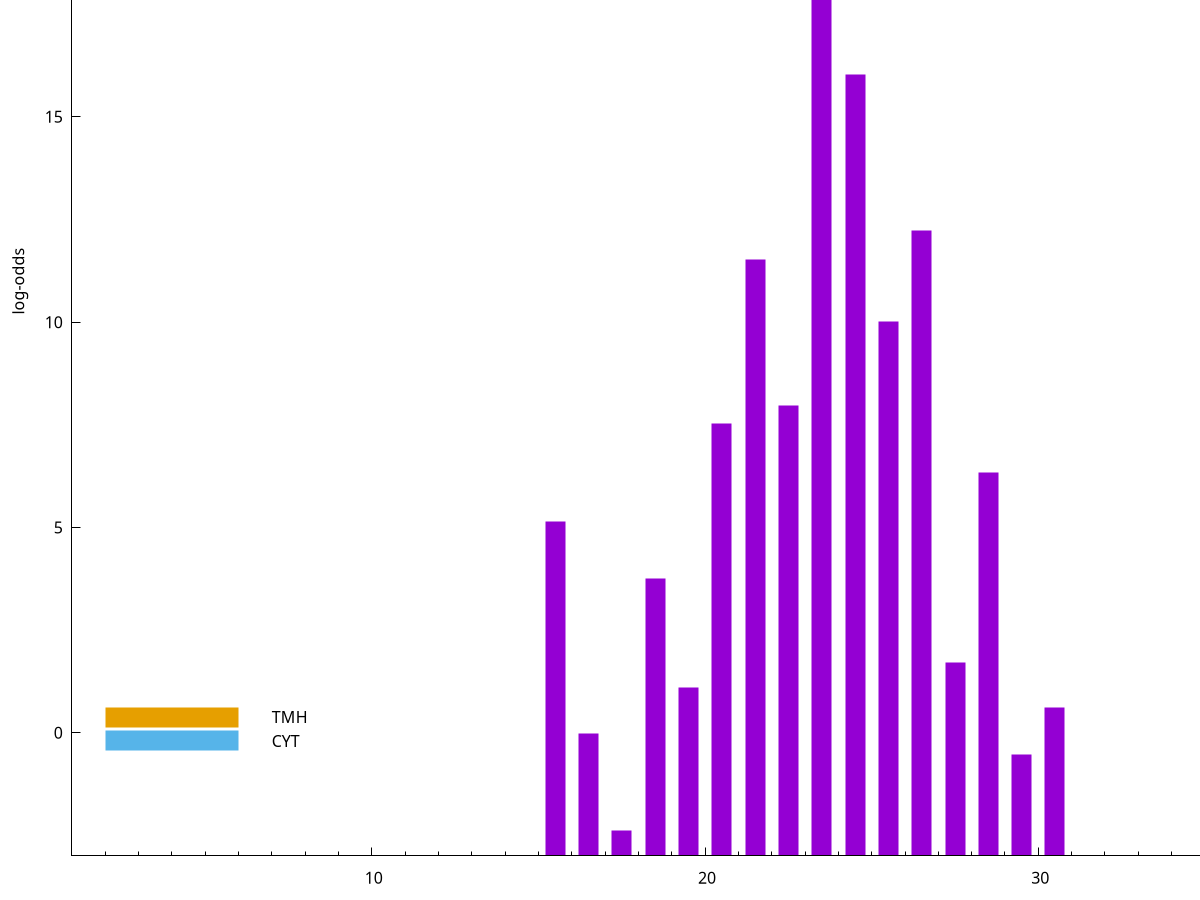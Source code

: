 set title "LipoP predictions for SRR3987126.gff"
set size 2., 1.4
set xrange [1:70] 
set mxtics 10
set yrange [-3:25]
set y2range [0:28]
set ylabel "log-odds"
set term postscript eps color solid "Helvetica" 30
set output "SRR3987126.gff25.eps"
set arrow from 2,20.4687 to 6,20.4687 nohead lt 1 lw 20
set label "SpI" at 7,20.4687
set arrow from 2,0.381734 to 6,0.381734 nohead lt 4 lw 20
set label "TMH" at 7,0.381734
set arrow from 2,-0.200913 to 6,-0.200913 nohead lt 3 lw 20
set label "CYT" at 7,-0.200913
set arrow from 2,20.4687 to 6,20.4687 nohead lt 1 lw 20
set label "SpI" at 7,20.4687
# NOTE: The scores below are the log-odds scores with the threshold
# NOTE: subtracted (a hack to make gnuplot make the histogram all
# NOTE: look nice).
plot "-" axes x1y2 title "" with impulses lt 1 lw 20
23.500000 23.390400
24.500000 19.036800
26.500000 15.236000
21.500000 14.521600
25.500000 13.020800
22.500000 10.981990
20.500000 10.541450
28.500000 9.329400
15.500000 8.136530
18.500000 6.749720
27.500000 4.715950
19.500000 4.090940
30.500000 3.623883
16.500000 2.988163
29.500000 2.460878
17.500000 0.606960
e
exit
